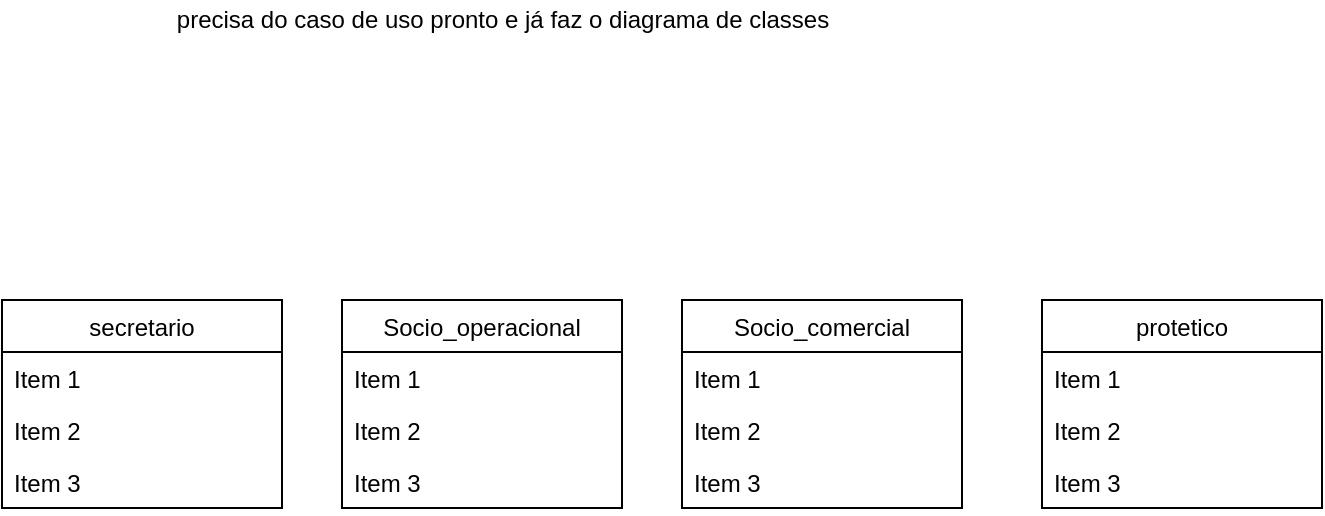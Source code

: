 <mxfile version="15.3.0" type="github">
  <diagram id="2lrWGxU2p_UyOiICJAkx" name="Page-1">
    <mxGraphModel dx="1134" dy="562" grid="1" gridSize="10" guides="1" tooltips="1" connect="1" arrows="1" fold="1" page="1" pageScale="1" pageWidth="827" pageHeight="1169" math="0" shadow="0">
      <root>
        <mxCell id="0" />
        <mxCell id="1" parent="0" />
        <mxCell id="1WJiDXQ9hdLI2_uuVqgB-38" value="Socio_operacional" style="swimlane;fontStyle=0;childLayout=stackLayout;horizontal=1;startSize=26;horizontalStack=0;resizeParent=1;resizeParentMax=0;resizeLast=0;collapsible=1;marginBottom=0;" vertex="1" parent="1">
          <mxGeometry x="270" y="340" width="140" height="104" as="geometry" />
        </mxCell>
        <mxCell id="1WJiDXQ9hdLI2_uuVqgB-39" value="Item 1" style="text;strokeColor=none;fillColor=none;align=left;verticalAlign=top;spacingLeft=4;spacingRight=4;overflow=hidden;rotatable=0;points=[[0,0.5],[1,0.5]];portConstraint=eastwest;" vertex="1" parent="1WJiDXQ9hdLI2_uuVqgB-38">
          <mxGeometry y="26" width="140" height="26" as="geometry" />
        </mxCell>
        <mxCell id="1WJiDXQ9hdLI2_uuVqgB-40" value="Item 2" style="text;strokeColor=none;fillColor=none;align=left;verticalAlign=top;spacingLeft=4;spacingRight=4;overflow=hidden;rotatable=0;points=[[0,0.5],[1,0.5]];portConstraint=eastwest;" vertex="1" parent="1WJiDXQ9hdLI2_uuVqgB-38">
          <mxGeometry y="52" width="140" height="26" as="geometry" />
        </mxCell>
        <mxCell id="1WJiDXQ9hdLI2_uuVqgB-41" value="Item 3" style="text;strokeColor=none;fillColor=none;align=left;verticalAlign=top;spacingLeft=4;spacingRight=4;overflow=hidden;rotatable=0;points=[[0,0.5],[1,0.5]];portConstraint=eastwest;" vertex="1" parent="1WJiDXQ9hdLI2_uuVqgB-38">
          <mxGeometry y="78" width="140" height="26" as="geometry" />
        </mxCell>
        <mxCell id="1WJiDXQ9hdLI2_uuVqgB-42" value="Socio_comercial" style="swimlane;fontStyle=0;childLayout=stackLayout;horizontal=1;startSize=26;horizontalStack=0;resizeParent=1;resizeParentMax=0;resizeLast=0;collapsible=1;marginBottom=0;" vertex="1" parent="1">
          <mxGeometry x="440" y="340" width="140" height="104" as="geometry" />
        </mxCell>
        <mxCell id="1WJiDXQ9hdLI2_uuVqgB-43" value="Item 1" style="text;strokeColor=none;fillColor=none;align=left;verticalAlign=top;spacingLeft=4;spacingRight=4;overflow=hidden;rotatable=0;points=[[0,0.5],[1,0.5]];portConstraint=eastwest;" vertex="1" parent="1WJiDXQ9hdLI2_uuVqgB-42">
          <mxGeometry y="26" width="140" height="26" as="geometry" />
        </mxCell>
        <mxCell id="1WJiDXQ9hdLI2_uuVqgB-44" value="Item 2" style="text;strokeColor=none;fillColor=none;align=left;verticalAlign=top;spacingLeft=4;spacingRight=4;overflow=hidden;rotatable=0;points=[[0,0.5],[1,0.5]];portConstraint=eastwest;" vertex="1" parent="1WJiDXQ9hdLI2_uuVqgB-42">
          <mxGeometry y="52" width="140" height="26" as="geometry" />
        </mxCell>
        <mxCell id="1WJiDXQ9hdLI2_uuVqgB-45" value="Item 3" style="text;strokeColor=none;fillColor=none;align=left;verticalAlign=top;spacingLeft=4;spacingRight=4;overflow=hidden;rotatable=0;points=[[0,0.5],[1,0.5]];portConstraint=eastwest;" vertex="1" parent="1WJiDXQ9hdLI2_uuVqgB-42">
          <mxGeometry y="78" width="140" height="26" as="geometry" />
        </mxCell>
        <mxCell id="1WJiDXQ9hdLI2_uuVqgB-46" value="secretario" style="swimlane;fontStyle=0;childLayout=stackLayout;horizontal=1;startSize=26;horizontalStack=0;resizeParent=1;resizeParentMax=0;resizeLast=0;collapsible=1;marginBottom=0;" vertex="1" parent="1">
          <mxGeometry x="100" y="340" width="140" height="104" as="geometry" />
        </mxCell>
        <mxCell id="1WJiDXQ9hdLI2_uuVqgB-47" value="Item 1" style="text;strokeColor=none;fillColor=none;align=left;verticalAlign=top;spacingLeft=4;spacingRight=4;overflow=hidden;rotatable=0;points=[[0,0.5],[1,0.5]];portConstraint=eastwest;" vertex="1" parent="1WJiDXQ9hdLI2_uuVqgB-46">
          <mxGeometry y="26" width="140" height="26" as="geometry" />
        </mxCell>
        <mxCell id="1WJiDXQ9hdLI2_uuVqgB-48" value="Item 2" style="text;strokeColor=none;fillColor=none;align=left;verticalAlign=top;spacingLeft=4;spacingRight=4;overflow=hidden;rotatable=0;points=[[0,0.5],[1,0.5]];portConstraint=eastwest;" vertex="1" parent="1WJiDXQ9hdLI2_uuVqgB-46">
          <mxGeometry y="52" width="140" height="26" as="geometry" />
        </mxCell>
        <mxCell id="1WJiDXQ9hdLI2_uuVqgB-49" value="Item 3" style="text;strokeColor=none;fillColor=none;align=left;verticalAlign=top;spacingLeft=4;spacingRight=4;overflow=hidden;rotatable=0;points=[[0,0.5],[1,0.5]];portConstraint=eastwest;" vertex="1" parent="1WJiDXQ9hdLI2_uuVqgB-46">
          <mxGeometry y="78" width="140" height="26" as="geometry" />
        </mxCell>
        <mxCell id="1WJiDXQ9hdLI2_uuVqgB-50" value="protetico" style="swimlane;fontStyle=0;childLayout=stackLayout;horizontal=1;startSize=26;horizontalStack=0;resizeParent=1;resizeParentMax=0;resizeLast=0;collapsible=1;marginBottom=0;" vertex="1" parent="1">
          <mxGeometry x="620" y="340" width="140" height="104" as="geometry" />
        </mxCell>
        <mxCell id="1WJiDXQ9hdLI2_uuVqgB-51" value="Item 1" style="text;strokeColor=none;fillColor=none;align=left;verticalAlign=top;spacingLeft=4;spacingRight=4;overflow=hidden;rotatable=0;points=[[0,0.5],[1,0.5]];portConstraint=eastwest;" vertex="1" parent="1WJiDXQ9hdLI2_uuVqgB-50">
          <mxGeometry y="26" width="140" height="26" as="geometry" />
        </mxCell>
        <mxCell id="1WJiDXQ9hdLI2_uuVqgB-52" value="Item 2" style="text;strokeColor=none;fillColor=none;align=left;verticalAlign=top;spacingLeft=4;spacingRight=4;overflow=hidden;rotatable=0;points=[[0,0.5],[1,0.5]];portConstraint=eastwest;" vertex="1" parent="1WJiDXQ9hdLI2_uuVqgB-50">
          <mxGeometry y="52" width="140" height="26" as="geometry" />
        </mxCell>
        <mxCell id="1WJiDXQ9hdLI2_uuVqgB-53" value="Item 3" style="text;strokeColor=none;fillColor=none;align=left;verticalAlign=top;spacingLeft=4;spacingRight=4;overflow=hidden;rotatable=0;points=[[0,0.5],[1,0.5]];portConstraint=eastwest;" vertex="1" parent="1WJiDXQ9hdLI2_uuVqgB-50">
          <mxGeometry y="78" width="140" height="26" as="geometry" />
        </mxCell>
        <mxCell id="1WJiDXQ9hdLI2_uuVqgB-54" value="&lt;div&gt;precisa do caso de uso pronto e já faz o diagrama de classes&lt;/div&gt;" style="text;html=1;align=center;verticalAlign=middle;resizable=0;points=[];autosize=1;strokeColor=none;fillColor=none;" vertex="1" parent="1">
          <mxGeometry x="180" y="190" width="340" height="20" as="geometry" />
        </mxCell>
      </root>
    </mxGraphModel>
  </diagram>
</mxfile>
